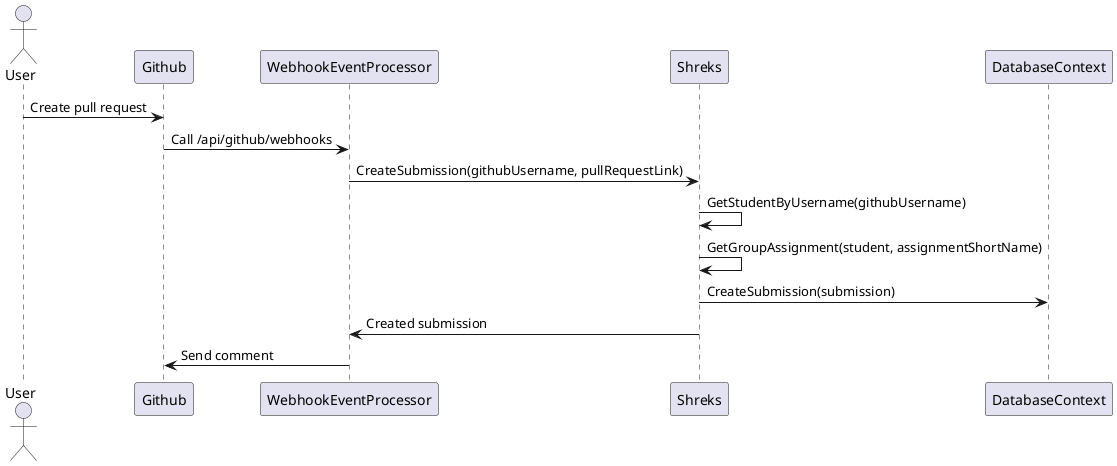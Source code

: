 @startuml Pull request creatin

actor User

User -> Github : Create pull request
Github -> WebhookEventProcessor : Call /api/github/webhooks

WebhookEventProcessor -> Shreks : CreateSubmission(githubUsername, pullRequestLink)
Shreks -> Shreks : GetStudentByUsername(githubUsername)
Shreks -> Shreks : GetGroupAssignment(student, assignmentShortName)
Shreks -> DatabaseContext : CreateSubmission(submission)

Shreks -> WebhookEventProcessor : Created submission
WebhookEventProcessor -> Github : Send comment

@enduml